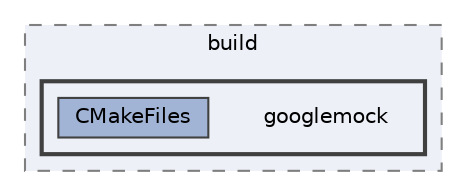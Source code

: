 digraph "googletest/build/googlemock"
{
 // LATEX_PDF_SIZE
  bgcolor="transparent";
  edge [fontname=Helvetica,fontsize=10,labelfontname=Helvetica,labelfontsize=10];
  node [fontname=Helvetica,fontsize=10,shape=box,height=0.2,width=0.4];
  compound=true
  subgraph clusterdir_97431d289c866090a0c9e78dc031276e {
    graph [ bgcolor="#edf0f7", pencolor="grey50", label="build", fontname=Helvetica,fontsize=10 style="filled,dashed", URL="dir_97431d289c866090a0c9e78dc031276e.html",tooltip=""]
  subgraph clusterdir_2af2b4ec75d242cefb89c352b32a985d {
    graph [ bgcolor="#edf0f7", pencolor="grey25", label="", fontname=Helvetica,fontsize=10 style="filled,bold", URL="dir_2af2b4ec75d242cefb89c352b32a985d.html",tooltip=""]
    dir_2af2b4ec75d242cefb89c352b32a985d [shape=plaintext, label="googlemock"];
  dir_7f309d56ee62e4ac462c393b87feee5a [label="CMakeFiles", fillcolor="#a2b4d6", color="grey25", style="filled", URL="dir_7f309d56ee62e4ac462c393b87feee5a.html",tooltip=""];
  }
  }
}
